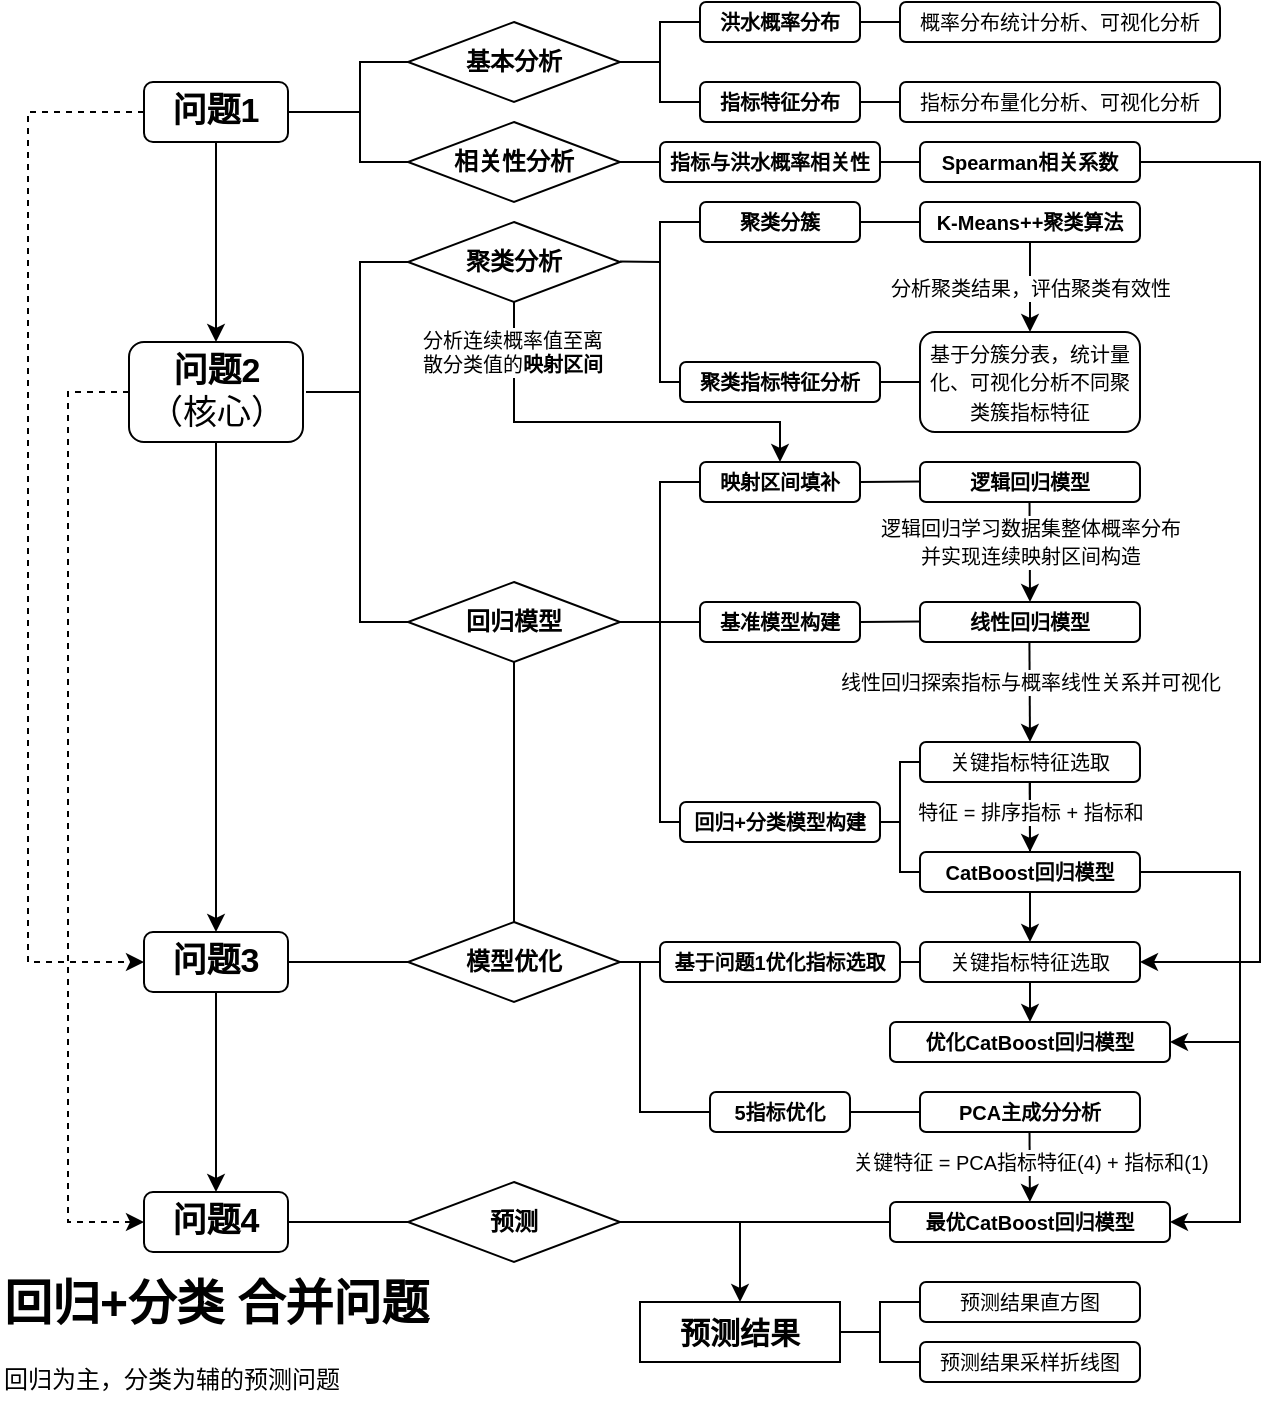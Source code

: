 <mxfile version="24.2.5" type="device">
  <diagram name="第 1 页" id="JQHy0zaPSR6rnILipXdb">
    <mxGraphModel dx="1302" dy="758" grid="1" gridSize="10" guides="1" tooltips="1" connect="1" arrows="1" fold="1" page="1" pageScale="1" pageWidth="827" pageHeight="1169" math="0" shadow="0">
      <root>
        <mxCell id="0" />
        <mxCell id="1" parent="0" />
        <mxCell id="KkyAhJOyyfH07VNc6cT_-20" style="edgeStyle=orthogonalEdgeStyle;rounded=0;orthogonalLoop=1;jettySize=auto;html=1;exitX=0.5;exitY=1;exitDx=0;exitDy=0;entryX=0.5;entryY=0;entryDx=0;entryDy=0;" parent="1" source="KkyAhJOyyfH07VNc6cT_-17" target="KkyAhJOyyfH07VNc6cT_-18" edge="1">
          <mxGeometry relative="1" as="geometry" />
        </mxCell>
        <mxCell id="KkyAhJOyyfH07VNc6cT_-27" style="edgeStyle=orthogonalEdgeStyle;rounded=0;orthogonalLoop=1;jettySize=auto;html=1;exitX=0;exitY=0.5;exitDx=0;exitDy=0;entryX=0;entryY=0.5;entryDx=0;entryDy=0;dashed=1;" parent="1" source="KkyAhJOyyfH07VNc6cT_-17" target="KkyAhJOyyfH07VNc6cT_-21" edge="1">
          <mxGeometry relative="1" as="geometry">
            <Array as="points">
              <mxPoint x="224" y="85" />
              <mxPoint x="224" y="510" />
            </Array>
          </mxGeometry>
        </mxCell>
        <mxCell id="KkyAhJOyyfH07VNc6cT_-17" value="&lt;span style=&quot;font-size: 17px;&quot;&gt;&lt;b&gt;问题1&lt;/b&gt;&lt;/span&gt;" style="rounded=1;whiteSpace=wrap;html=1;" parent="1" vertex="1">
          <mxGeometry x="282" y="70" width="72" height="30" as="geometry" />
        </mxCell>
        <mxCell id="KkyAhJOyyfH07VNc6cT_-24" style="edgeStyle=orthogonalEdgeStyle;rounded=0;orthogonalLoop=1;jettySize=auto;html=1;exitX=0.5;exitY=1;exitDx=0;exitDy=0;" parent="1" source="KkyAhJOyyfH07VNc6cT_-18" target="KkyAhJOyyfH07VNc6cT_-21" edge="1">
          <mxGeometry relative="1" as="geometry" />
        </mxCell>
        <mxCell id="KkyAhJOyyfH07VNc6cT_-31" style="edgeStyle=orthogonalEdgeStyle;rounded=0;orthogonalLoop=1;jettySize=auto;html=1;exitX=0;exitY=0.5;exitDx=0;exitDy=0;entryX=0;entryY=0.5;entryDx=0;entryDy=0;dashed=1;" parent="1" source="KkyAhJOyyfH07VNc6cT_-18" target="KkyAhJOyyfH07VNc6cT_-29" edge="1">
          <mxGeometry relative="1" as="geometry">
            <Array as="points">
              <mxPoint x="244" y="225" />
              <mxPoint x="244" y="640" />
            </Array>
          </mxGeometry>
        </mxCell>
        <mxCell id="KkyAhJOyyfH07VNc6cT_-18" value="&lt;span style=&quot;font-size: 17px;&quot;&gt;&lt;b&gt;问题2&lt;/b&gt;&lt;/span&gt;&lt;div&gt;&lt;span style=&quot;font-size: 17px;&quot;&gt;（核心）&lt;/span&gt;&lt;/div&gt;" style="rounded=1;whiteSpace=wrap;html=1;" parent="1" vertex="1">
          <mxGeometry x="274.5" y="200" width="87" height="50" as="geometry" />
        </mxCell>
        <mxCell id="KkyAhJOyyfH07VNc6cT_-30" style="edgeStyle=orthogonalEdgeStyle;rounded=0;orthogonalLoop=1;jettySize=auto;html=1;exitX=0.5;exitY=1;exitDx=0;exitDy=0;entryX=0.5;entryY=0;entryDx=0;entryDy=0;" parent="1" source="KkyAhJOyyfH07VNc6cT_-21" target="KkyAhJOyyfH07VNc6cT_-29" edge="1">
          <mxGeometry relative="1" as="geometry" />
        </mxCell>
        <mxCell id="KkyAhJOyyfH07VNc6cT_-21" value="&lt;span style=&quot;font-size: 17px;&quot;&gt;&lt;b&gt;问题3&lt;/b&gt;&lt;/span&gt;" style="rounded=1;whiteSpace=wrap;html=1;" parent="1" vertex="1">
          <mxGeometry x="282" y="495" width="72" height="30" as="geometry" />
        </mxCell>
        <mxCell id="KkyAhJOyyfH07VNc6cT_-29" value="&lt;span style=&quot;font-size: 17px;&quot;&gt;&lt;b&gt;问题4&lt;/b&gt;&lt;/span&gt;" style="rounded=1;whiteSpace=wrap;html=1;" parent="1" vertex="1">
          <mxGeometry x="282" y="625" width="72" height="30" as="geometry" />
        </mxCell>
        <mxCell id="KkyAhJOyyfH07VNc6cT_-32" value="&lt;b&gt;基本分析&lt;/b&gt;" style="rhombus;whiteSpace=wrap;html=1;" parent="1" vertex="1">
          <mxGeometry x="414" y="40" width="106" height="40" as="geometry" />
        </mxCell>
        <mxCell id="KkyAhJOyyfH07VNc6cT_-36" value="&lt;b&gt;相关性分析&lt;/b&gt;" style="rhombus;whiteSpace=wrap;html=1;" parent="1" vertex="1">
          <mxGeometry x="414" y="90" width="106" height="40" as="geometry" />
        </mxCell>
        <mxCell id="KkyAhJOyyfH07VNc6cT_-42" value="" style="endArrow=none;html=1;rounded=0;entryX=0;entryY=0.5;entryDx=0;entryDy=0;" parent="1" target="KkyAhJOyyfH07VNc6cT_-32" edge="1">
          <mxGeometry width="50" height="50" relative="1" as="geometry">
            <mxPoint x="358" y="85" as="sourcePoint" />
            <mxPoint x="408" y="35" as="targetPoint" />
            <Array as="points">
              <mxPoint x="390" y="85" />
              <mxPoint x="390" y="60" />
              <mxPoint x="400" y="60" />
            </Array>
          </mxGeometry>
        </mxCell>
        <mxCell id="KkyAhJOyyfH07VNc6cT_-43" value="" style="endArrow=none;html=1;rounded=0;entryX=0;entryY=0.5;entryDx=0;entryDy=0;exitX=1;exitY=0.5;exitDx=0;exitDy=0;" parent="1" source="KkyAhJOyyfH07VNc6cT_-17" target="KkyAhJOyyfH07VNc6cT_-36" edge="1">
          <mxGeometry width="50" height="50" relative="1" as="geometry">
            <mxPoint x="368" y="95" as="sourcePoint" />
            <mxPoint x="424" y="70" as="targetPoint" />
            <Array as="points">
              <mxPoint x="390" y="85" />
              <mxPoint x="390" y="110" />
            </Array>
          </mxGeometry>
        </mxCell>
        <mxCell id="KkyAhJOyyfH07VNc6cT_-48" value="" style="endArrow=none;html=1;rounded=0;exitX=1;exitY=0.5;exitDx=0;exitDy=0;" parent="1" source="KkyAhJOyyfH07VNc6cT_-32" edge="1">
          <mxGeometry width="50" height="50" relative="1" as="geometry">
            <mxPoint x="520" y="70" as="sourcePoint" />
            <mxPoint x="570" y="40" as="targetPoint" />
            <Array as="points">
              <mxPoint x="530" y="60" />
              <mxPoint x="540" y="60" />
              <mxPoint x="540" y="40" />
            </Array>
          </mxGeometry>
        </mxCell>
        <mxCell id="KkyAhJOyyfH07VNc6cT_-51" value="&lt;font size=&quot;1&quot;&gt;&lt;b&gt;洪水概率分布&lt;/b&gt;&lt;/font&gt;" style="rounded=1;whiteSpace=wrap;html=1;" parent="1" vertex="1">
          <mxGeometry x="560" y="30" width="80" height="20" as="geometry" />
        </mxCell>
        <mxCell id="KkyAhJOyyfH07VNc6cT_-52" value="&lt;font size=&quot;1&quot;&gt;概率分布统计分析、可视化分析&lt;/font&gt;" style="rounded=1;whiteSpace=wrap;html=1;" parent="1" vertex="1">
          <mxGeometry x="660" y="30" width="160" height="20" as="geometry" />
        </mxCell>
        <mxCell id="KkyAhJOyyfH07VNc6cT_-54" value="" style="endArrow=none;html=1;rounded=0;exitX=1;exitY=0.5;exitDx=0;exitDy=0;entryX=0;entryY=0.5;entryDx=0;entryDy=0;" parent="1" source="KkyAhJOyyfH07VNc6cT_-51" target="KkyAhJOyyfH07VNc6cT_-52" edge="1">
          <mxGeometry width="50" height="50" relative="1" as="geometry">
            <mxPoint x="670" y="100" as="sourcePoint" />
            <mxPoint x="720" y="50" as="targetPoint" />
          </mxGeometry>
        </mxCell>
        <mxCell id="KkyAhJOyyfH07VNc6cT_-56" value="&lt;font size=&quot;1&quot;&gt;&lt;b&gt;指标特征分布&lt;/b&gt;&lt;/font&gt;" style="rounded=1;whiteSpace=wrap;html=1;" parent="1" vertex="1">
          <mxGeometry x="560" y="70" width="80" height="20" as="geometry" />
        </mxCell>
        <mxCell id="KkyAhJOyyfH07VNc6cT_-57" value="" style="endArrow=none;html=1;rounded=0;entryX=0;entryY=0.5;entryDx=0;entryDy=0;" parent="1" target="KkyAhJOyyfH07VNc6cT_-56" edge="1">
          <mxGeometry width="50" height="50" relative="1" as="geometry">
            <mxPoint x="540" y="60" as="sourcePoint" />
            <mxPoint x="560" y="30" as="targetPoint" />
            <Array as="points">
              <mxPoint x="540" y="80" />
            </Array>
          </mxGeometry>
        </mxCell>
        <mxCell id="KkyAhJOyyfH07VNc6cT_-58" value="&lt;font size=&quot;1&quot;&gt;指标分布量化分析、可视化分析&lt;/font&gt;" style="rounded=1;whiteSpace=wrap;html=1;" parent="1" vertex="1">
          <mxGeometry x="660" y="70" width="160" height="20" as="geometry" />
        </mxCell>
        <mxCell id="KkyAhJOyyfH07VNc6cT_-59" value="" style="endArrow=none;html=1;rounded=0;exitX=1;exitY=0.5;exitDx=0;exitDy=0;entryX=0;entryY=0.5;entryDx=0;entryDy=0;" parent="1" target="KkyAhJOyyfH07VNc6cT_-58" edge="1">
          <mxGeometry width="50" height="50" relative="1" as="geometry">
            <mxPoint x="640" y="80" as="sourcePoint" />
            <mxPoint x="720" y="90" as="targetPoint" />
          </mxGeometry>
        </mxCell>
        <mxCell id="KkyAhJOyyfH07VNc6cT_-63" value="&lt;font size=&quot;1&quot;&gt;&lt;b&gt;指标与洪水概率相关性&lt;/b&gt;&lt;/font&gt;" style="rounded=1;whiteSpace=wrap;html=1;" parent="1" vertex="1">
          <mxGeometry x="540" y="100" width="110" height="20" as="geometry" />
        </mxCell>
        <mxCell id="KkyAhJOyyfH07VNc6cT_-64" value="" style="endArrow=none;html=1;rounded=0;exitX=1;exitY=0.5;exitDx=0;exitDy=0;entryX=0;entryY=0.5;entryDx=0;entryDy=0;" parent="1" source="KkyAhJOyyfH07VNc6cT_-36" target="KkyAhJOyyfH07VNc6cT_-63" edge="1">
          <mxGeometry width="50" height="50" relative="1" as="geometry">
            <mxPoint x="530" y="110" as="sourcePoint" />
            <mxPoint x="580" y="60" as="targetPoint" />
          </mxGeometry>
        </mxCell>
        <mxCell id="KkyAhJOyyfH07VNc6cT_-140" style="edgeStyle=orthogonalEdgeStyle;rounded=0;orthogonalLoop=1;jettySize=auto;html=1;exitX=1;exitY=0.5;exitDx=0;exitDy=0;entryX=1;entryY=0.5;entryDx=0;entryDy=0;" parent="1" source="KkyAhJOyyfH07VNc6cT_-65" target="KkyAhJOyyfH07VNc6cT_-141" edge="1">
          <mxGeometry relative="1" as="geometry">
            <mxPoint x="760" y="510" as="targetPoint" />
            <Array as="points">
              <mxPoint x="840" y="110" />
              <mxPoint x="840" y="510" />
            </Array>
          </mxGeometry>
        </mxCell>
        <mxCell id="KkyAhJOyyfH07VNc6cT_-65" value="&lt;font size=&quot;1&quot;&gt;&lt;b&gt;Spearman相关系数&lt;/b&gt;&lt;/font&gt;" style="rounded=1;whiteSpace=wrap;html=1;" parent="1" vertex="1">
          <mxGeometry x="670" y="100" width="110" height="20" as="geometry" />
        </mxCell>
        <mxCell id="KkyAhJOyyfH07VNc6cT_-66" value="" style="endArrow=none;html=1;rounded=0;entryX=0;entryY=0.5;entryDx=0;entryDy=0;" parent="1" target="KkyAhJOyyfH07VNc6cT_-65" edge="1">
          <mxGeometry width="50" height="50" relative="1" as="geometry">
            <mxPoint x="650" y="110" as="sourcePoint" />
            <mxPoint x="660" y="110" as="targetPoint" />
          </mxGeometry>
        </mxCell>
        <mxCell id="KkyAhJOyyfH07VNc6cT_-67" value="&lt;b&gt;聚类分析&lt;/b&gt;" style="rhombus;whiteSpace=wrap;html=1;" parent="1" vertex="1">
          <mxGeometry x="414" y="140" width="106" height="40" as="geometry" />
        </mxCell>
        <mxCell id="KkyAhJOyyfH07VNc6cT_-68" value="" style="endArrow=none;html=1;rounded=0;entryX=0;entryY=0.5;entryDx=0;entryDy=0;" parent="1" target="KkyAhJOyyfH07VNc6cT_-67" edge="1">
          <mxGeometry width="50" height="50" relative="1" as="geometry">
            <mxPoint x="363" y="225" as="sourcePoint" />
            <mxPoint x="410" y="180" as="targetPoint" />
            <Array as="points">
              <mxPoint x="390" y="225" />
              <mxPoint x="390" y="210" />
              <mxPoint x="390" y="200" />
              <mxPoint x="390" y="180" />
              <mxPoint x="390" y="160" />
              <mxPoint x="400" y="160" />
            </Array>
          </mxGeometry>
        </mxCell>
        <mxCell id="KkyAhJOyyfH07VNc6cT_-69" value="&lt;font size=&quot;1&quot;&gt;&lt;b&gt;聚类分簇&lt;/b&gt;&lt;/font&gt;" style="rounded=1;whiteSpace=wrap;html=1;" parent="1" vertex="1">
          <mxGeometry x="560" y="130" width="80" height="20" as="geometry" />
        </mxCell>
        <mxCell id="KkyAhJOyyfH07VNc6cT_-71" value="" style="endArrow=none;html=1;rounded=0;exitX=1;exitY=0.5;exitDx=0;exitDy=0;entryX=0;entryY=0.5;entryDx=0;entryDy=0;" parent="1" target="KkyAhJOyyfH07VNc6cT_-69" edge="1">
          <mxGeometry width="50" height="50" relative="1" as="geometry">
            <mxPoint x="520" y="159.76" as="sourcePoint" />
            <mxPoint x="540" y="120" as="targetPoint" />
            <Array as="points">
              <mxPoint x="540" y="160" />
              <mxPoint x="540" y="140" />
            </Array>
          </mxGeometry>
        </mxCell>
        <mxCell id="KkyAhJOyyfH07VNc6cT_-73" value="&lt;font size=&quot;1&quot;&gt;&lt;b&gt;K-Means++聚类算法&lt;/b&gt;&lt;/font&gt;" style="rounded=1;whiteSpace=wrap;html=1;" parent="1" vertex="1">
          <mxGeometry x="670" y="130" width="110" height="20" as="geometry" />
        </mxCell>
        <mxCell id="KkyAhJOyyfH07VNc6cT_-75" value="&lt;b style=&quot;font-size: x-small;&quot;&gt;聚类指标特征分析&lt;/b&gt;" style="rounded=1;whiteSpace=wrap;html=1;" parent="1" vertex="1">
          <mxGeometry x="550" y="210" width="100" height="20" as="geometry" />
        </mxCell>
        <mxCell id="KkyAhJOyyfH07VNc6cT_-77" value="" style="endArrow=none;html=1;rounded=0;entryX=0;entryY=0.5;entryDx=0;entryDy=0;" parent="1" target="KkyAhJOyyfH07VNc6cT_-75" edge="1">
          <mxGeometry width="50" height="50" relative="1" as="geometry">
            <mxPoint x="540" y="160" as="sourcePoint" />
            <mxPoint x="560" y="180" as="targetPoint" />
            <Array as="points">
              <mxPoint x="540" y="220" />
            </Array>
          </mxGeometry>
        </mxCell>
        <mxCell id="KkyAhJOyyfH07VNc6cT_-88" value="" style="endArrow=classic;html=1;rounded=0;exitX=0.5;exitY=1;exitDx=0;exitDy=0;entryX=0.5;entryY=0;entryDx=0;entryDy=0;" parent="1" source="KkyAhJOyyfH07VNc6cT_-73" target="KkyAhJOyyfH07VNc6cT_-90" edge="1">
          <mxGeometry relative="1" as="geometry">
            <mxPoint x="690" y="189.52" as="sourcePoint" />
            <mxPoint x="715" y="190" as="targetPoint" />
          </mxGeometry>
        </mxCell>
        <mxCell id="KkyAhJOyyfH07VNc6cT_-89" value="&lt;font style=&quot;font-size: 10px;&quot;&gt;分析聚类结果，评估聚类有效性&lt;/font&gt;" style="edgeLabel;resizable=0;html=1;;align=center;verticalAlign=middle;" parent="KkyAhJOyyfH07VNc6cT_-88" connectable="0" vertex="1">
          <mxGeometry relative="1" as="geometry" />
        </mxCell>
        <mxCell id="KkyAhJOyyfH07VNc6cT_-90" value="&lt;font size=&quot;1&quot;&gt;基于分簇分表，统计量化、可视化分析不同聚类簇指标特征&lt;/font&gt;" style="rounded=1;whiteSpace=wrap;html=1;" parent="1" vertex="1">
          <mxGeometry x="670" y="195" width="110" height="50" as="geometry" />
        </mxCell>
        <mxCell id="KkyAhJOyyfH07VNc6cT_-92" value="" style="endArrow=none;html=1;rounded=0;entryX=0;entryY=0.5;entryDx=0;entryDy=0;exitX=1;exitY=0.5;exitDx=0;exitDy=0;" parent="1" source="KkyAhJOyyfH07VNc6cT_-69" target="KkyAhJOyyfH07VNc6cT_-73" edge="1">
          <mxGeometry width="50" height="50" relative="1" as="geometry">
            <mxPoint x="620" y="160" as="sourcePoint" />
            <mxPoint x="670" y="110" as="targetPoint" />
          </mxGeometry>
        </mxCell>
        <mxCell id="KkyAhJOyyfH07VNc6cT_-93" value="" style="endArrow=none;html=1;rounded=0;entryX=0;entryY=0.5;entryDx=0;entryDy=0;exitX=1;exitY=0.5;exitDx=0;exitDy=0;" parent="1" source="KkyAhJOyyfH07VNc6cT_-75" target="KkyAhJOyyfH07VNc6cT_-90" edge="1">
          <mxGeometry width="50" height="50" relative="1" as="geometry">
            <mxPoint x="650" y="150" as="sourcePoint" />
            <mxPoint x="680" y="150" as="targetPoint" />
          </mxGeometry>
        </mxCell>
        <mxCell id="KkyAhJOyyfH07VNc6cT_-96" value="" style="endArrow=classic;html=1;rounded=0;exitX=0.5;exitY=1;exitDx=0;exitDy=0;entryX=0.5;entryY=0;entryDx=0;entryDy=0;" parent="1" source="KkyAhJOyyfH07VNc6cT_-67" target="KkyAhJOyyfH07VNc6cT_-103" edge="1">
          <mxGeometry relative="1" as="geometry">
            <mxPoint x="450" y="210" as="sourcePoint" />
            <mxPoint x="600" y="250" as="targetPoint" />
            <Array as="points">
              <mxPoint x="467" y="230" />
              <mxPoint x="467" y="240" />
              <mxPoint x="470" y="240" />
              <mxPoint x="520" y="240" />
              <mxPoint x="560" y="240" />
              <mxPoint x="580" y="240" />
              <mxPoint x="600" y="240" />
            </Array>
          </mxGeometry>
        </mxCell>
        <mxCell id="KkyAhJOyyfH07VNc6cT_-97" value="&lt;font style=&quot;font-size: 10px;&quot;&gt;分析连续概率值至离&lt;/font&gt;&lt;div style=&quot;font-size: 10px;&quot;&gt;&lt;font style=&quot;font-size: 10px;&quot;&gt;散分类值的&lt;b&gt;映射区间&lt;/b&gt;&lt;/font&gt;&lt;/div&gt;" style="edgeLabel;resizable=0;html=1;;align=center;verticalAlign=middle;" parent="KkyAhJOyyfH07VNc6cT_-96" connectable="0" vertex="1">
          <mxGeometry relative="1" as="geometry">
            <mxPoint x="-48" y="-35" as="offset" />
          </mxGeometry>
        </mxCell>
        <mxCell id="KkyAhJOyyfH07VNc6cT_-98" value="&lt;b&gt;回归模型&lt;/b&gt;" style="rhombus;whiteSpace=wrap;html=1;" parent="1" vertex="1">
          <mxGeometry x="414" y="320" width="106" height="40" as="geometry" />
        </mxCell>
        <mxCell id="KkyAhJOyyfH07VNc6cT_-102" value="" style="endArrow=none;html=1;rounded=0;entryX=0;entryY=0.5;entryDx=0;entryDy=0;" parent="1" target="KkyAhJOyyfH07VNc6cT_-98" edge="1">
          <mxGeometry width="50" height="50" relative="1" as="geometry">
            <mxPoint x="390" y="220" as="sourcePoint" />
            <mxPoint x="406" y="270" as="targetPoint" />
            <Array as="points">
              <mxPoint x="390" y="340" />
            </Array>
          </mxGeometry>
        </mxCell>
        <mxCell id="KkyAhJOyyfH07VNc6cT_-103" value="&lt;font size=&quot;1&quot;&gt;&lt;b&gt;映射区间填补&lt;/b&gt;&lt;/font&gt;" style="rounded=1;whiteSpace=wrap;html=1;" parent="1" vertex="1">
          <mxGeometry x="560" y="260" width="80" height="20" as="geometry" />
        </mxCell>
        <mxCell id="KkyAhJOyyfH07VNc6cT_-104" value="" style="endArrow=none;html=1;rounded=0;exitX=1;exitY=0.5;exitDx=0;exitDy=0;entryX=0;entryY=0.5;entryDx=0;entryDy=0;" parent="1" source="KkyAhJOyyfH07VNc6cT_-98" target="KkyAhJOyyfH07VNc6cT_-103" edge="1">
          <mxGeometry width="50" height="50" relative="1" as="geometry">
            <mxPoint x="520" y="279.76" as="sourcePoint" />
            <mxPoint x="560" y="260" as="targetPoint" />
            <Array as="points">
              <mxPoint x="540" y="340" />
              <mxPoint x="540" y="280" />
              <mxPoint x="540" y="270" />
            </Array>
          </mxGeometry>
        </mxCell>
        <mxCell id="KkyAhJOyyfH07VNc6cT_-105" value="&lt;font size=&quot;1&quot;&gt;&lt;b&gt;逻辑回归模型&lt;/b&gt;&lt;/font&gt;" style="rounded=1;whiteSpace=wrap;html=1;" parent="1" vertex="1">
          <mxGeometry x="670" y="260" width="110" height="20" as="geometry" />
        </mxCell>
        <mxCell id="KkyAhJOyyfH07VNc6cT_-106" value="" style="endArrow=none;html=1;rounded=0;entryX=0;entryY=0.5;entryDx=0;entryDy=0;exitX=1;exitY=0.5;exitDx=0;exitDy=0;" parent="1" source="KkyAhJOyyfH07VNc6cT_-103" edge="1">
          <mxGeometry width="50" height="50" relative="1" as="geometry">
            <mxPoint x="650" y="269.76" as="sourcePoint" />
            <mxPoint x="670" y="269.76" as="targetPoint" />
          </mxGeometry>
        </mxCell>
        <mxCell id="KkyAhJOyyfH07VNc6cT_-108" value="" style="endArrow=classic;html=1;rounded=0;exitX=0.5;exitY=1;exitDx=0;exitDy=0;" parent="1" edge="1">
          <mxGeometry relative="1" as="geometry">
            <mxPoint x="724.76" y="280" as="sourcePoint" />
            <mxPoint x="725" y="330" as="targetPoint" />
          </mxGeometry>
        </mxCell>
        <mxCell id="KkyAhJOyyfH07VNc6cT_-109" value="&lt;span style=&quot;font-size: 10px;&quot;&gt;逻辑回归学习数据集&lt;/span&gt;&lt;span style=&quot;font-size: 10px;&quot;&gt;整体概率分布&lt;/span&gt;&lt;div&gt;&lt;span style=&quot;font-size: 10px;&quot;&gt;并实现连&lt;/span&gt;&lt;span style=&quot;font-size: 10px;&quot;&gt;续&lt;/span&gt;&lt;span style=&quot;font-size: 10px;&quot;&gt;映射区间构造&lt;/span&gt;&lt;/div&gt;" style="edgeLabel;resizable=0;html=1;;align=center;verticalAlign=middle;" parent="KkyAhJOyyfH07VNc6cT_-108" connectable="0" vertex="1">
          <mxGeometry relative="1" as="geometry">
            <mxPoint y="-5" as="offset" />
          </mxGeometry>
        </mxCell>
        <mxCell id="KkyAhJOyyfH07VNc6cT_-110" value="&lt;font size=&quot;1&quot;&gt;&lt;b&gt;基准模型构建&lt;/b&gt;&lt;/font&gt;" style="rounded=1;whiteSpace=wrap;html=1;" parent="1" vertex="1">
          <mxGeometry x="560" y="330" width="80" height="20" as="geometry" />
        </mxCell>
        <mxCell id="KkyAhJOyyfH07VNc6cT_-111" value="" style="endArrow=none;html=1;rounded=0;entryX=0;entryY=0.5;entryDx=0;entryDy=0;" parent="1" target="KkyAhJOyyfH07VNc6cT_-110" edge="1">
          <mxGeometry width="50" height="50" relative="1" as="geometry">
            <mxPoint x="540" y="280" as="sourcePoint" />
            <mxPoint x="550" y="340" as="targetPoint" />
            <Array as="points">
              <mxPoint x="540" y="340" />
            </Array>
          </mxGeometry>
        </mxCell>
        <mxCell id="KkyAhJOyyfH07VNc6cT_-113" value="" style="endArrow=none;html=1;rounded=0;entryX=0;entryY=0.5;entryDx=0;entryDy=0;exitX=1;exitY=0.5;exitDx=0;exitDy=0;" parent="1" edge="1">
          <mxGeometry width="50" height="50" relative="1" as="geometry">
            <mxPoint x="640" y="340.04" as="sourcePoint" />
            <mxPoint x="670" y="339.8" as="targetPoint" />
          </mxGeometry>
        </mxCell>
        <mxCell id="KkyAhJOyyfH07VNc6cT_-114" value="&lt;font size=&quot;1&quot;&gt;&lt;b&gt;线性回归模型&lt;/b&gt;&lt;/font&gt;" style="rounded=1;whiteSpace=wrap;html=1;" parent="1" vertex="1">
          <mxGeometry x="670" y="330" width="110" height="20" as="geometry" />
        </mxCell>
        <mxCell id="KkyAhJOyyfH07VNc6cT_-115" value="&lt;font size=&quot;1&quot;&gt;&lt;b&gt;回归+分类模型构建&lt;/b&gt;&lt;/font&gt;" style="rounded=1;whiteSpace=wrap;html=1;" parent="1" vertex="1">
          <mxGeometry x="550" y="430" width="100" height="20" as="geometry" />
        </mxCell>
        <mxCell id="KkyAhJOyyfH07VNc6cT_-116" value="" style="endArrow=none;html=1;rounded=0;entryX=0;entryY=0.5;entryDx=0;entryDy=0;" parent="1" target="KkyAhJOyyfH07VNc6cT_-115" edge="1">
          <mxGeometry width="50" height="50" relative="1" as="geometry">
            <mxPoint x="540" y="340" as="sourcePoint" />
            <mxPoint x="550" y="380" as="targetPoint" />
            <Array as="points">
              <mxPoint x="540" y="440" />
            </Array>
          </mxGeometry>
        </mxCell>
        <mxCell id="KkyAhJOyyfH07VNc6cT_-158" value="" style="edgeStyle=orthogonalEdgeStyle;rounded=0;orthogonalLoop=1;jettySize=auto;html=1;" parent="1" source="KkyAhJOyyfH07VNc6cT_-117" target="KkyAhJOyyfH07VNc6cT_-141" edge="1">
          <mxGeometry relative="1" as="geometry" />
        </mxCell>
        <mxCell id="KkyAhJOyyfH07VNc6cT_-117" value="&lt;font size=&quot;1&quot;&gt;关键指标特征选取&lt;/font&gt;" style="rounded=1;whiteSpace=wrap;html=1;" parent="1" vertex="1">
          <mxGeometry x="670" y="400" width="110" height="20" as="geometry" />
        </mxCell>
        <mxCell id="KkyAhJOyyfH07VNc6cT_-121" value="" style="endArrow=none;html=1;rounded=0;entryX=0;entryY=0.5;entryDx=0;entryDy=0;exitX=1;exitY=0.5;exitDx=0;exitDy=0;" parent="1" source="KkyAhJOyyfH07VNc6cT_-115" target="KkyAhJOyyfH07VNc6cT_-117" edge="1">
          <mxGeometry width="50" height="50" relative="1" as="geometry">
            <mxPoint x="630" y="390.24" as="sourcePoint" />
            <mxPoint x="660" y="390" as="targetPoint" />
            <Array as="points">
              <mxPoint x="660" y="440" />
              <mxPoint x="660" y="410" />
            </Array>
          </mxGeometry>
        </mxCell>
        <mxCell id="KkyAhJOyyfH07VNc6cT_-122" value="" style="endArrow=classic;html=1;rounded=0;exitX=0.5;exitY=1;exitDx=0;exitDy=0;entryX=0.5;entryY=0;entryDx=0;entryDy=0;" parent="1" target="KkyAhJOyyfH07VNc6cT_-117" edge="1">
          <mxGeometry relative="1" as="geometry">
            <mxPoint x="724.71" y="350" as="sourcePoint" />
            <mxPoint x="724.95" y="400" as="targetPoint" />
          </mxGeometry>
        </mxCell>
        <mxCell id="KkyAhJOyyfH07VNc6cT_-123" value="&lt;span style=&quot;font-size: 10px;&quot;&gt;线性回归探索指标与概率线性关系&lt;/span&gt;&lt;span style=&quot;font-size: 10px;&quot;&gt;并可视化&lt;/span&gt;" style="edgeLabel;resizable=0;html=1;;align=center;verticalAlign=middle;" parent="KkyAhJOyyfH07VNc6cT_-122" connectable="0" vertex="1">
          <mxGeometry relative="1" as="geometry">
            <mxPoint y="-5" as="offset" />
          </mxGeometry>
        </mxCell>
        <mxCell id="KkyAhJOyyfH07VNc6cT_-126" value="" style="endArrow=classic;html=1;rounded=0;exitX=0.5;exitY=1;exitDx=0;exitDy=0;entryX=0.5;entryY=0;entryDx=0;entryDy=0;" parent="1" target="KkyAhJOyyfH07VNc6cT_-128" edge="1">
          <mxGeometry relative="1" as="geometry">
            <mxPoint x="724.83" y="420" as="sourcePoint" />
            <mxPoint x="725" y="470" as="targetPoint" />
          </mxGeometry>
        </mxCell>
        <mxCell id="KkyAhJOyyfH07VNc6cT_-127" value="&lt;span style=&quot;font-size: 10px;&quot;&gt;特征 = 排序指标 + 指标和&lt;/span&gt;" style="edgeLabel;resizable=0;html=1;;align=center;verticalAlign=middle;" parent="KkyAhJOyyfH07VNc6cT_-126" connectable="0" vertex="1">
          <mxGeometry relative="1" as="geometry">
            <mxPoint y="-3" as="offset" />
          </mxGeometry>
        </mxCell>
        <mxCell id="KkyAhJOyyfH07VNc6cT_-145" style="edgeStyle=orthogonalEdgeStyle;rounded=0;orthogonalLoop=1;jettySize=auto;html=1;exitX=1;exitY=0.5;exitDx=0;exitDy=0;entryX=1;entryY=0.5;entryDx=0;entryDy=0;" parent="1" source="KkyAhJOyyfH07VNc6cT_-128" target="KkyAhJOyyfH07VNc6cT_-146" edge="1">
          <mxGeometry relative="1" as="geometry">
            <mxPoint x="800" y="550" as="targetPoint" />
            <Array as="points">
              <mxPoint x="830" y="465" />
              <mxPoint x="830" y="550" />
            </Array>
          </mxGeometry>
        </mxCell>
        <mxCell id="KkyAhJOyyfH07VNc6cT_-161" style="edgeStyle=orthogonalEdgeStyle;rounded=0;orthogonalLoop=1;jettySize=auto;html=1;exitX=1;exitY=0.5;exitDx=0;exitDy=0;entryX=1;entryY=0.5;entryDx=0;entryDy=0;" parent="1" source="KkyAhJOyyfH07VNc6cT_-128" target="KkyAhJOyyfH07VNc6cT_-157" edge="1">
          <mxGeometry relative="1" as="geometry">
            <mxPoint x="830" y="640" as="targetPoint" />
            <Array as="points">
              <mxPoint x="830" y="465" />
              <mxPoint x="830" y="640" />
            </Array>
          </mxGeometry>
        </mxCell>
        <mxCell id="KkyAhJOyyfH07VNc6cT_-128" value="&lt;font size=&quot;1&quot;&gt;&lt;b&gt;CatBoost回归模型&lt;/b&gt;&lt;/font&gt;" style="rounded=1;whiteSpace=wrap;html=1;" parent="1" vertex="1">
          <mxGeometry x="670" y="455" width="110" height="20" as="geometry" />
        </mxCell>
        <mxCell id="KkyAhJOyyfH07VNc6cT_-130" value="" style="endArrow=none;html=1;rounded=0;entryX=0;entryY=0.5;entryDx=0;entryDy=0;" parent="1" target="KkyAhJOyyfH07VNc6cT_-128" edge="1">
          <mxGeometry width="50" height="50" relative="1" as="geometry">
            <mxPoint x="660" y="430" as="sourcePoint" />
            <mxPoint x="710" y="410" as="targetPoint" />
            <Array as="points">
              <mxPoint x="660" y="465" />
            </Array>
          </mxGeometry>
        </mxCell>
        <mxCell id="KkyAhJOyyfH07VNc6cT_-133" value="&lt;b&gt;模型优化&lt;/b&gt;" style="rhombus;whiteSpace=wrap;html=1;" parent="1" vertex="1">
          <mxGeometry x="414" y="490" width="106" height="40" as="geometry" />
        </mxCell>
        <mxCell id="KkyAhJOyyfH07VNc6cT_-134" value="" style="endArrow=none;html=1;rounded=0;entryX=0.5;entryY=1;entryDx=0;entryDy=0;exitX=0.5;exitY=0;exitDx=0;exitDy=0;" parent="1" source="KkyAhJOyyfH07VNc6cT_-133" target="KkyAhJOyyfH07VNc6cT_-98" edge="1">
          <mxGeometry width="50" height="50" relative="1" as="geometry">
            <mxPoint x="420" y="420" as="sourcePoint" />
            <mxPoint x="470" y="370" as="targetPoint" />
          </mxGeometry>
        </mxCell>
        <mxCell id="KkyAhJOyyfH07VNc6cT_-139" value="" style="endArrow=none;html=1;rounded=0;exitX=1;exitY=0.5;exitDx=0;exitDy=0;entryX=0;entryY=0.5;entryDx=0;entryDy=0;" parent="1" source="KkyAhJOyyfH07VNc6cT_-21" target="KkyAhJOyyfH07VNc6cT_-133" edge="1">
          <mxGeometry width="50" height="50" relative="1" as="geometry">
            <mxPoint x="410" y="555" as="sourcePoint" />
            <mxPoint x="460" y="505" as="targetPoint" />
          </mxGeometry>
        </mxCell>
        <mxCell id="KkyAhJOyyfH07VNc6cT_-153" style="edgeStyle=orthogonalEdgeStyle;rounded=0;orthogonalLoop=1;jettySize=auto;html=1;exitX=0.5;exitY=1;exitDx=0;exitDy=0;entryX=0.5;entryY=0;entryDx=0;entryDy=0;" parent="1" source="KkyAhJOyyfH07VNc6cT_-141" target="KkyAhJOyyfH07VNc6cT_-146" edge="1">
          <mxGeometry relative="1" as="geometry" />
        </mxCell>
        <mxCell id="KkyAhJOyyfH07VNc6cT_-141" value="&lt;font size=&quot;1&quot;&gt;关键指标特征选取&lt;/font&gt;" style="rounded=1;whiteSpace=wrap;html=1;" parent="1" vertex="1">
          <mxGeometry x="670" y="500" width="110" height="20" as="geometry" />
        </mxCell>
        <mxCell id="KkyAhJOyyfH07VNc6cT_-142" value="&lt;font size=&quot;1&quot;&gt;&lt;b&gt;基于问题1优化指标选取&lt;/b&gt;&lt;/font&gt;" style="rounded=1;whiteSpace=wrap;html=1;" parent="1" vertex="1">
          <mxGeometry x="540" y="500" width="120" height="20" as="geometry" />
        </mxCell>
        <mxCell id="KkyAhJOyyfH07VNc6cT_-143" value="" style="endArrow=none;html=1;rounded=0;exitX=1;exitY=0.5;exitDx=0;exitDy=0;entryX=0;entryY=0.5;entryDx=0;entryDy=0;" parent="1" source="KkyAhJOyyfH07VNc6cT_-133" target="KkyAhJOyyfH07VNc6cT_-142" edge="1">
          <mxGeometry width="50" height="50" relative="1" as="geometry">
            <mxPoint x="550" y="520" as="sourcePoint" />
            <mxPoint x="600" y="470" as="targetPoint" />
          </mxGeometry>
        </mxCell>
        <mxCell id="KkyAhJOyyfH07VNc6cT_-144" value="" style="endArrow=none;html=1;rounded=0;exitX=1;exitY=0.5;exitDx=0;exitDy=0;entryX=0;entryY=0.5;entryDx=0;entryDy=0;" parent="1" source="KkyAhJOyyfH07VNc6cT_-142" target="KkyAhJOyyfH07VNc6cT_-141" edge="1">
          <mxGeometry width="50" height="50" relative="1" as="geometry">
            <mxPoint x="610" y="520" as="sourcePoint" />
            <mxPoint x="660" y="470" as="targetPoint" />
          </mxGeometry>
        </mxCell>
        <mxCell id="KkyAhJOyyfH07VNc6cT_-146" value="&lt;font size=&quot;1&quot;&gt;&lt;b&gt;优化CatBoost回归模型&lt;/b&gt;&lt;/font&gt;" style="rounded=1;whiteSpace=wrap;html=1;" parent="1" vertex="1">
          <mxGeometry x="655" y="540" width="140" height="20" as="geometry" />
        </mxCell>
        <mxCell id="KkyAhJOyyfH07VNc6cT_-149" value="&lt;font size=&quot;1&quot;&gt;&lt;b&gt;5指标优化&lt;/b&gt;&lt;/font&gt;" style="rounded=1;whiteSpace=wrap;html=1;" parent="1" vertex="1">
          <mxGeometry x="565" y="575" width="70" height="20" as="geometry" />
        </mxCell>
        <mxCell id="KkyAhJOyyfH07VNc6cT_-150" value="" style="endArrow=none;html=1;rounded=0;entryX=0;entryY=0.5;entryDx=0;entryDy=0;" parent="1" target="KkyAhJOyyfH07VNc6cT_-149" edge="1">
          <mxGeometry width="50" height="50" relative="1" as="geometry">
            <mxPoint x="530" y="510" as="sourcePoint" />
            <mxPoint x="530" y="570" as="targetPoint" />
            <Array as="points">
              <mxPoint x="530" y="585" />
            </Array>
          </mxGeometry>
        </mxCell>
        <mxCell id="KkyAhJOyyfH07VNc6cT_-152" value="&lt;font size=&quot;1&quot;&gt;&lt;b&gt;PCA主成分分析&lt;/b&gt;&lt;/font&gt;" style="rounded=1;whiteSpace=wrap;html=1;" parent="1" vertex="1">
          <mxGeometry x="670" y="575" width="110" height="20" as="geometry" />
        </mxCell>
        <mxCell id="KkyAhJOyyfH07VNc6cT_-155" value="" style="endArrow=none;html=1;rounded=0;exitX=1;exitY=0.5;exitDx=0;exitDy=0;entryX=0;entryY=0.5;entryDx=0;entryDy=0;" parent="1" source="KkyAhJOyyfH07VNc6cT_-149" target="KkyAhJOyyfH07VNc6cT_-152" edge="1">
          <mxGeometry width="50" height="50" relative="1" as="geometry">
            <mxPoint x="660" y="620" as="sourcePoint" />
            <mxPoint x="710" y="570" as="targetPoint" />
          </mxGeometry>
        </mxCell>
        <mxCell id="KkyAhJOyyfH07VNc6cT_-157" value="&lt;font size=&quot;1&quot;&gt;&lt;b&gt;最优CatBoost回归模型&lt;/b&gt;&lt;/font&gt;" style="rounded=1;whiteSpace=wrap;html=1;" parent="1" vertex="1">
          <mxGeometry x="655" y="630" width="140" height="20" as="geometry" />
        </mxCell>
        <mxCell id="KkyAhJOyyfH07VNc6cT_-159" value="" style="endArrow=classic;html=1;rounded=0;exitX=0.5;exitY=1;exitDx=0;exitDy=0;" parent="1" target="KkyAhJOyyfH07VNc6cT_-157" edge="1">
          <mxGeometry relative="1" as="geometry">
            <mxPoint x="724.76" y="595" as="sourcePoint" />
            <mxPoint x="724.93" y="630" as="targetPoint" />
          </mxGeometry>
        </mxCell>
        <mxCell id="KkyAhJOyyfH07VNc6cT_-160" value="&lt;span style=&quot;font-size: 10px;&quot;&gt;关键特征 = PCA指标特征(4) + 指标和(1)&lt;/span&gt;" style="edgeLabel;resizable=0;html=1;;align=center;verticalAlign=middle;" parent="KkyAhJOyyfH07VNc6cT_-159" connectable="0" vertex="1">
          <mxGeometry relative="1" as="geometry">
            <mxPoint y="-3" as="offset" />
          </mxGeometry>
        </mxCell>
        <mxCell id="KkyAhJOyyfH07VNc6cT_-171" style="edgeStyle=orthogonalEdgeStyle;rounded=0;orthogonalLoop=1;jettySize=auto;html=1;exitX=1;exitY=0.5;exitDx=0;exitDy=0;" parent="1" source="KkyAhJOyyfH07VNc6cT_-162" target="KkyAhJOyyfH07VNc6cT_-169" edge="1">
          <mxGeometry relative="1" as="geometry" />
        </mxCell>
        <mxCell id="KkyAhJOyyfH07VNc6cT_-162" value="&lt;b&gt;预测&lt;/b&gt;" style="rhombus;whiteSpace=wrap;html=1;" parent="1" vertex="1">
          <mxGeometry x="414" y="620" width="106" height="40" as="geometry" />
        </mxCell>
        <mxCell id="KkyAhJOyyfH07VNc6cT_-165" value="" style="endArrow=none;html=1;rounded=0;exitX=1;exitY=0.5;exitDx=0;exitDy=0;entryX=0;entryY=0.5;entryDx=0;entryDy=0;" parent="1" source="KkyAhJOyyfH07VNc6cT_-29" target="KkyAhJOyyfH07VNc6cT_-162" edge="1">
          <mxGeometry width="50" height="50" relative="1" as="geometry">
            <mxPoint x="430" y="555" as="sourcePoint" />
            <mxPoint x="410" y="625" as="targetPoint" />
          </mxGeometry>
        </mxCell>
        <mxCell id="KkyAhJOyyfH07VNc6cT_-168" value="" style="endArrow=none;html=1;rounded=0;entryX=0;entryY=0.5;entryDx=0;entryDy=0;" parent="1" target="KkyAhJOyyfH07VNc6cT_-157" edge="1">
          <mxGeometry width="50" height="50" relative="1" as="geometry">
            <mxPoint x="580" y="640" as="sourcePoint" />
            <mxPoint x="610" y="550" as="targetPoint" />
          </mxGeometry>
        </mxCell>
        <mxCell id="KkyAhJOyyfH07VNc6cT_-169" value="&lt;b&gt;&lt;font style=&quot;font-size: 15px;&quot;&gt;预测结果&lt;/font&gt;&lt;/b&gt;" style="rounded=0;whiteSpace=wrap;html=1;" parent="1" vertex="1">
          <mxGeometry x="530" y="680" width="100" height="30" as="geometry" />
        </mxCell>
        <mxCell id="KkyAhJOyyfH07VNc6cT_-172" value="&lt;font size=&quot;1&quot;&gt;预测结果直方图&lt;/font&gt;" style="rounded=1;whiteSpace=wrap;html=1;" parent="1" vertex="1">
          <mxGeometry x="670" y="670" width="110" height="20" as="geometry" />
        </mxCell>
        <mxCell id="KkyAhJOyyfH07VNc6cT_-174" value="" style="endArrow=none;html=1;rounded=0;exitX=1;exitY=0.5;exitDx=0;exitDy=0;entryX=0;entryY=0.5;entryDx=0;entryDy=0;" parent="1" source="KkyAhJOyyfH07VNc6cT_-169" target="KkyAhJOyyfH07VNc6cT_-172" edge="1">
          <mxGeometry width="50" height="50" relative="1" as="geometry">
            <mxPoint x="660" y="620" as="sourcePoint" />
            <mxPoint x="710" y="570" as="targetPoint" />
            <Array as="points">
              <mxPoint x="650" y="695" />
              <mxPoint x="650" y="680" />
            </Array>
          </mxGeometry>
        </mxCell>
        <mxCell id="KkyAhJOyyfH07VNc6cT_-175" value="&lt;font size=&quot;1&quot;&gt;预测结果采样折线图&lt;/font&gt;" style="rounded=1;whiteSpace=wrap;html=1;" parent="1" vertex="1">
          <mxGeometry x="670" y="700" width="110" height="20" as="geometry" />
        </mxCell>
        <mxCell id="KkyAhJOyyfH07VNc6cT_-176" value="" style="endArrow=none;html=1;rounded=0;entryX=0;entryY=0.5;entryDx=0;entryDy=0;" parent="1" target="KkyAhJOyyfH07VNc6cT_-175" edge="1">
          <mxGeometry width="50" height="50" relative="1" as="geometry">
            <mxPoint x="650" y="690" as="sourcePoint" />
            <mxPoint x="710" y="570" as="targetPoint" />
            <Array as="points">
              <mxPoint x="650" y="710" />
            </Array>
          </mxGeometry>
        </mxCell>
        <mxCell id="KkyAhJOyyfH07VNc6cT_-179" value="&lt;h1 style=&quot;margin-top: 0px;&quot;&gt;回归+分类 合并问题&lt;/h1&gt;&lt;div&gt;回归为主，分类为辅的预测问题&lt;/div&gt;" style="text;html=1;whiteSpace=wrap;overflow=hidden;rounded=0;" parent="1" vertex="1">
          <mxGeometry x="210" y="660" width="250" height="70" as="geometry" />
        </mxCell>
      </root>
    </mxGraphModel>
  </diagram>
</mxfile>
